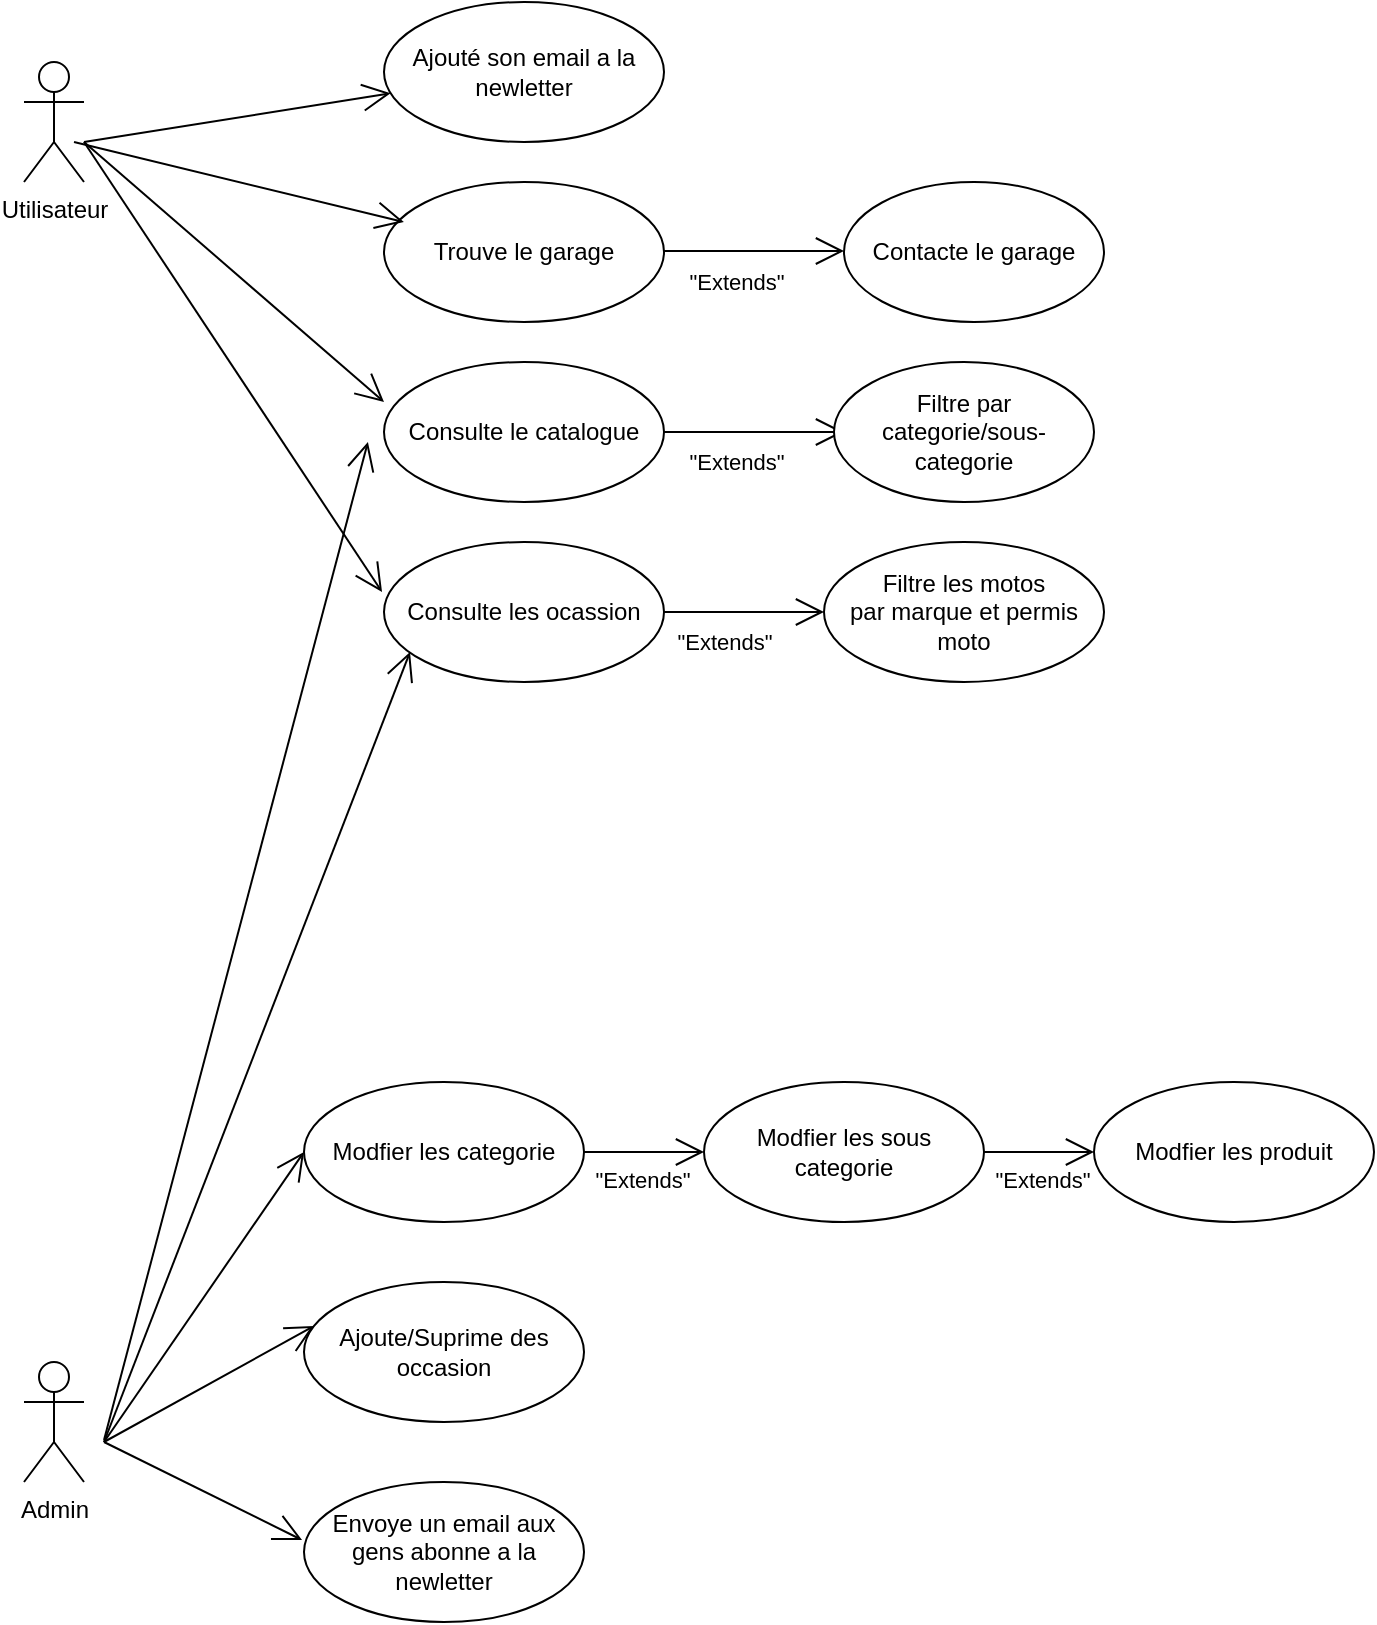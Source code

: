 <mxfile version="24.5.5" type="github">
  <diagram name="Page-1" id="Vl-lDc0opQZrcM1Lta2W">
    <mxGraphModel dx="1320" dy="1957" grid="1" gridSize="10" guides="1" tooltips="1" connect="1" arrows="1" fold="1" page="1" pageScale="1" pageWidth="827" pageHeight="1169" math="0" shadow="0">
      <root>
        <mxCell id="0" />
        <mxCell id="1" parent="0" />
        <mxCell id="-Z-gAmvK2gQ08b9_LZs0-1" value="Utilisateur&lt;div&gt;&lt;br&gt;&lt;/div&gt;" style="shape=umlActor;verticalLabelPosition=bottom;verticalAlign=top;html=1;" vertex="1" parent="1">
          <mxGeometry x="50" y="-750" width="30" height="60" as="geometry" />
        </mxCell>
        <mxCell id="-Z-gAmvK2gQ08b9_LZs0-6" value="Admin&lt;div&gt;&lt;br&gt;&lt;/div&gt;" style="shape=umlActor;verticalLabelPosition=bottom;verticalAlign=top;html=1;" vertex="1" parent="1">
          <mxGeometry x="50" y="-100" width="30" height="60" as="geometry" />
        </mxCell>
        <mxCell id="-Z-gAmvK2gQ08b9_LZs0-7" value="Ajouté son email a la newletter" style="ellipse;whiteSpace=wrap;html=1;" vertex="1" parent="1">
          <mxGeometry x="230" y="-780" width="140" height="70" as="geometry" />
        </mxCell>
        <mxCell id="-Z-gAmvK2gQ08b9_LZs0-10" value="" style="endArrow=open;endFill=1;endSize=12;html=1;rounded=0;" edge="1" parent="1" target="-Z-gAmvK2gQ08b9_LZs0-7">
          <mxGeometry width="160" relative="1" as="geometry">
            <mxPoint x="80" y="-710" as="sourcePoint" />
            <mxPoint x="470" y="-380" as="targetPoint" />
          </mxGeometry>
        </mxCell>
        <mxCell id="-Z-gAmvK2gQ08b9_LZs0-11" value="Trouve le garage" style="ellipse;whiteSpace=wrap;html=1;" vertex="1" parent="1">
          <mxGeometry x="230" y="-690" width="140" height="70" as="geometry" />
        </mxCell>
        <mxCell id="-Z-gAmvK2gQ08b9_LZs0-12" value="" style="endArrow=open;endFill=1;endSize=12;html=1;rounded=0;exitX=0.5;exitY=0.5;exitDx=0;exitDy=0;exitPerimeter=0;entryX=0.071;entryY=0.286;entryDx=0;entryDy=0;entryPerimeter=0;" edge="1" parent="1" target="-Z-gAmvK2gQ08b9_LZs0-11">
          <mxGeometry width="160" relative="1" as="geometry">
            <mxPoint x="75" y="-710" as="sourcePoint" />
            <mxPoint x="242" y="-728" as="targetPoint" />
          </mxGeometry>
        </mxCell>
        <mxCell id="-Z-gAmvK2gQ08b9_LZs0-13" value="Consulte le catalogue" style="ellipse;whiteSpace=wrap;html=1;" vertex="1" parent="1">
          <mxGeometry x="230" y="-600" width="140" height="70" as="geometry" />
        </mxCell>
        <mxCell id="-Z-gAmvK2gQ08b9_LZs0-14" value="" style="endArrow=open;endFill=1;endSize=12;html=1;rounded=0;entryX=0;entryY=0.286;entryDx=0;entryDy=0;entryPerimeter=0;" edge="1" parent="1" target="-Z-gAmvK2gQ08b9_LZs0-13">
          <mxGeometry width="160" relative="1" as="geometry">
            <mxPoint x="80" y="-710" as="sourcePoint" />
            <mxPoint x="250" y="-660" as="targetPoint" />
          </mxGeometry>
        </mxCell>
        <mxCell id="-Z-gAmvK2gQ08b9_LZs0-15" value="Consulte les ocassion" style="ellipse;whiteSpace=wrap;html=1;" vertex="1" parent="1">
          <mxGeometry x="230" y="-510" width="140" height="70" as="geometry" />
        </mxCell>
        <mxCell id="-Z-gAmvK2gQ08b9_LZs0-16" value="" style="endArrow=open;endFill=1;endSize=12;html=1;rounded=0;entryX=-0.007;entryY=0.357;entryDx=0;entryDy=0;entryPerimeter=0;" edge="1" parent="1" target="-Z-gAmvK2gQ08b9_LZs0-15">
          <mxGeometry width="160" relative="1" as="geometry">
            <mxPoint x="80" y="-710" as="sourcePoint" />
            <mxPoint x="240" y="-570" as="targetPoint" />
          </mxGeometry>
        </mxCell>
        <mxCell id="-Z-gAmvK2gQ08b9_LZs0-17" value="Filtre les motos&lt;div&gt;par marque et permis&lt;/div&gt;&lt;div&gt;moto&lt;/div&gt;" style="ellipse;whiteSpace=wrap;html=1;" vertex="1" parent="1">
          <mxGeometry x="450" y="-510" width="140" height="70" as="geometry" />
        </mxCell>
        <mxCell id="-Z-gAmvK2gQ08b9_LZs0-18" value="" style="endArrow=open;endFill=1;endSize=12;html=1;rounded=0;exitX=1;exitY=0.5;exitDx=0;exitDy=0;entryX=0;entryY=0.5;entryDx=0;entryDy=0;" edge="1" parent="1" source="-Z-gAmvK2gQ08b9_LZs0-15" target="-Z-gAmvK2gQ08b9_LZs0-17">
          <mxGeometry width="160" relative="1" as="geometry">
            <mxPoint x="105" y="-680" as="sourcePoint" />
            <mxPoint x="239" y="-475" as="targetPoint" />
          </mxGeometry>
        </mxCell>
        <mxCell id="-Z-gAmvK2gQ08b9_LZs0-19" value="&quot;Extends&quot;" style="edgeLabel;html=1;align=center;verticalAlign=middle;resizable=0;points=[];" vertex="1" connectable="0" parent="-Z-gAmvK2gQ08b9_LZs0-18">
          <mxGeometry x="0.125" y="-2" relative="1" as="geometry">
            <mxPoint x="-15" y="13" as="offset" />
          </mxGeometry>
        </mxCell>
        <mxCell id="-Z-gAmvK2gQ08b9_LZs0-20" value="" style="endArrow=open;endFill=1;endSize=12;html=1;rounded=0;exitX=1;exitY=0.5;exitDx=0;exitDy=0;" edge="1" parent="1" source="-Z-gAmvK2gQ08b9_LZs0-13">
          <mxGeometry width="160" relative="1" as="geometry">
            <mxPoint x="370" y="-570" as="sourcePoint" />
            <mxPoint x="460" y="-565" as="targetPoint" />
          </mxGeometry>
        </mxCell>
        <mxCell id="-Z-gAmvK2gQ08b9_LZs0-21" value="&quot;Extends&quot;" style="edgeLabel;html=1;align=center;verticalAlign=middle;resizable=0;points=[];" vertex="1" connectable="0" parent="-Z-gAmvK2gQ08b9_LZs0-20">
          <mxGeometry x="0.125" y="-2" relative="1" as="geometry">
            <mxPoint x="-15" y="13" as="offset" />
          </mxGeometry>
        </mxCell>
        <mxCell id="-Z-gAmvK2gQ08b9_LZs0-22" value="Filtre par categorie/sous-categorie" style="ellipse;whiteSpace=wrap;html=1;" vertex="1" parent="1">
          <mxGeometry x="455" y="-600" width="130" height="70" as="geometry" />
        </mxCell>
        <mxCell id="-Z-gAmvK2gQ08b9_LZs0-23" value="Contacte le garage" style="ellipse;whiteSpace=wrap;html=1;" vertex="1" parent="1">
          <mxGeometry x="460" y="-690" width="130" height="70" as="geometry" />
        </mxCell>
        <mxCell id="-Z-gAmvK2gQ08b9_LZs0-24" value="" style="endArrow=open;endFill=1;endSize=12;html=1;rounded=0;exitX=1;exitY=0.5;exitDx=0;exitDy=0;" edge="1" parent="1">
          <mxGeometry width="160" relative="1" as="geometry">
            <mxPoint x="370" y="-655.5" as="sourcePoint" />
            <mxPoint x="460" y="-655.5" as="targetPoint" />
          </mxGeometry>
        </mxCell>
        <mxCell id="-Z-gAmvK2gQ08b9_LZs0-25" value="&quot;Extends&quot;" style="edgeLabel;html=1;align=center;verticalAlign=middle;resizable=0;points=[];" vertex="1" connectable="0" parent="-Z-gAmvK2gQ08b9_LZs0-24">
          <mxGeometry x="0.125" y="-2" relative="1" as="geometry">
            <mxPoint x="-15" y="13" as="offset" />
          </mxGeometry>
        </mxCell>
        <mxCell id="-Z-gAmvK2gQ08b9_LZs0-26" value="Modfier les categorie" style="ellipse;whiteSpace=wrap;html=1;" vertex="1" parent="1">
          <mxGeometry x="190" y="-240" width="140" height="70" as="geometry" />
        </mxCell>
        <mxCell id="-Z-gAmvK2gQ08b9_LZs0-27" value="" style="endArrow=open;endFill=1;endSize=12;html=1;rounded=0;entryX=0.093;entryY=0.786;entryDx=0;entryDy=0;entryPerimeter=0;" edge="1" parent="1" target="-Z-gAmvK2gQ08b9_LZs0-15">
          <mxGeometry width="160" relative="1" as="geometry">
            <mxPoint x="90" y="-60" as="sourcePoint" />
            <mxPoint x="309" y="-5" as="targetPoint" />
          </mxGeometry>
        </mxCell>
        <mxCell id="-Z-gAmvK2gQ08b9_LZs0-28" value="" style="endArrow=open;endFill=1;endSize=12;html=1;rounded=0;entryX=0.014;entryY=0.729;entryDx=0;entryDy=0;entryPerimeter=0;" edge="1" parent="1">
          <mxGeometry width="160" relative="1" as="geometry">
            <mxPoint x="90" y="-61.03" as="sourcePoint" />
            <mxPoint x="221.96" y="-560" as="targetPoint" />
          </mxGeometry>
        </mxCell>
        <mxCell id="-Z-gAmvK2gQ08b9_LZs0-29" value="Modfier les sous categorie" style="ellipse;whiteSpace=wrap;html=1;" vertex="1" parent="1">
          <mxGeometry x="390" y="-240" width="140" height="70" as="geometry" />
        </mxCell>
        <mxCell id="-Z-gAmvK2gQ08b9_LZs0-30" value="Modfier les produit" style="ellipse;whiteSpace=wrap;html=1;" vertex="1" parent="1">
          <mxGeometry x="585" y="-240" width="140" height="70" as="geometry" />
        </mxCell>
        <mxCell id="-Z-gAmvK2gQ08b9_LZs0-31" value="" style="endArrow=open;endFill=1;endSize=12;html=1;rounded=0;entryX=0;entryY=0.5;entryDx=0;entryDy=0;" edge="1" parent="1" target="-Z-gAmvK2gQ08b9_LZs0-26">
          <mxGeometry width="160" relative="1" as="geometry">
            <mxPoint x="90" y="-60" as="sourcePoint" />
            <mxPoint x="253" y="-445" as="targetPoint" />
          </mxGeometry>
        </mxCell>
        <mxCell id="-Z-gAmvK2gQ08b9_LZs0-33" value="" style="endArrow=open;endFill=1;endSize=12;html=1;rounded=0;entryX=0;entryY=0.5;entryDx=0;entryDy=0;" edge="1" parent="1" target="-Z-gAmvK2gQ08b9_LZs0-29">
          <mxGeometry width="160" relative="1" as="geometry">
            <mxPoint x="330" y="-205" as="sourcePoint" />
            <mxPoint x="200" y="-195" as="targetPoint" />
          </mxGeometry>
        </mxCell>
        <mxCell id="-Z-gAmvK2gQ08b9_LZs0-34" value="" style="endArrow=open;endFill=1;endSize=12;html=1;rounded=0;entryX=0;entryY=0.5;entryDx=0;entryDy=0;" edge="1" parent="1" target="-Z-gAmvK2gQ08b9_LZs0-30">
          <mxGeometry width="160" relative="1" as="geometry">
            <mxPoint x="530" y="-205" as="sourcePoint" />
            <mxPoint x="400" y="-195" as="targetPoint" />
            <Array as="points" />
          </mxGeometry>
        </mxCell>
        <mxCell id="-Z-gAmvK2gQ08b9_LZs0-35" value="&quot;Extends&quot;" style="edgeLabel;html=1;align=center;verticalAlign=middle;resizable=0;points=[];" vertex="1" connectable="0" parent="1">
          <mxGeometry x="410" y="-400" as="geometry">
            <mxPoint x="-51" y="209" as="offset" />
          </mxGeometry>
        </mxCell>
        <mxCell id="-Z-gAmvK2gQ08b9_LZs0-36" value="&quot;Extends&quot;" style="edgeLabel;html=1;align=center;verticalAlign=middle;resizable=0;points=[];" vertex="1" connectable="0" parent="1">
          <mxGeometry x="610" y="-400" as="geometry">
            <mxPoint x="-51" y="209" as="offset" />
          </mxGeometry>
        </mxCell>
        <mxCell id="-Z-gAmvK2gQ08b9_LZs0-37" value="Ajoute/Suprime des occasion" style="ellipse;whiteSpace=wrap;html=1;" vertex="1" parent="1">
          <mxGeometry x="190" y="-140" width="140" height="70" as="geometry" />
        </mxCell>
        <mxCell id="-Z-gAmvK2gQ08b9_LZs0-38" value="" style="endArrow=open;endFill=1;endSize=12;html=1;rounded=0;entryX=0.036;entryY=0.314;entryDx=0;entryDy=0;entryPerimeter=0;" edge="1" parent="1" target="-Z-gAmvK2gQ08b9_LZs0-37">
          <mxGeometry width="160" relative="1" as="geometry">
            <mxPoint x="90" y="-60" as="sourcePoint" />
            <mxPoint x="200" y="-195" as="targetPoint" />
          </mxGeometry>
        </mxCell>
        <mxCell id="-Z-gAmvK2gQ08b9_LZs0-39" value="Envoye un email aux gens abonne a la newletter" style="ellipse;whiteSpace=wrap;html=1;" vertex="1" parent="1">
          <mxGeometry x="190" y="-40" width="140" height="70" as="geometry" />
        </mxCell>
        <mxCell id="-Z-gAmvK2gQ08b9_LZs0-40" value="" style="endArrow=open;endFill=1;endSize=12;html=1;rounded=0;entryX=-0.007;entryY=0.414;entryDx=0;entryDy=0;entryPerimeter=0;" edge="1" parent="1" target="-Z-gAmvK2gQ08b9_LZs0-39">
          <mxGeometry width="160" relative="1" as="geometry">
            <mxPoint x="90" y="-60" as="sourcePoint" />
            <mxPoint x="205" y="-108" as="targetPoint" />
          </mxGeometry>
        </mxCell>
      </root>
    </mxGraphModel>
  </diagram>
</mxfile>
